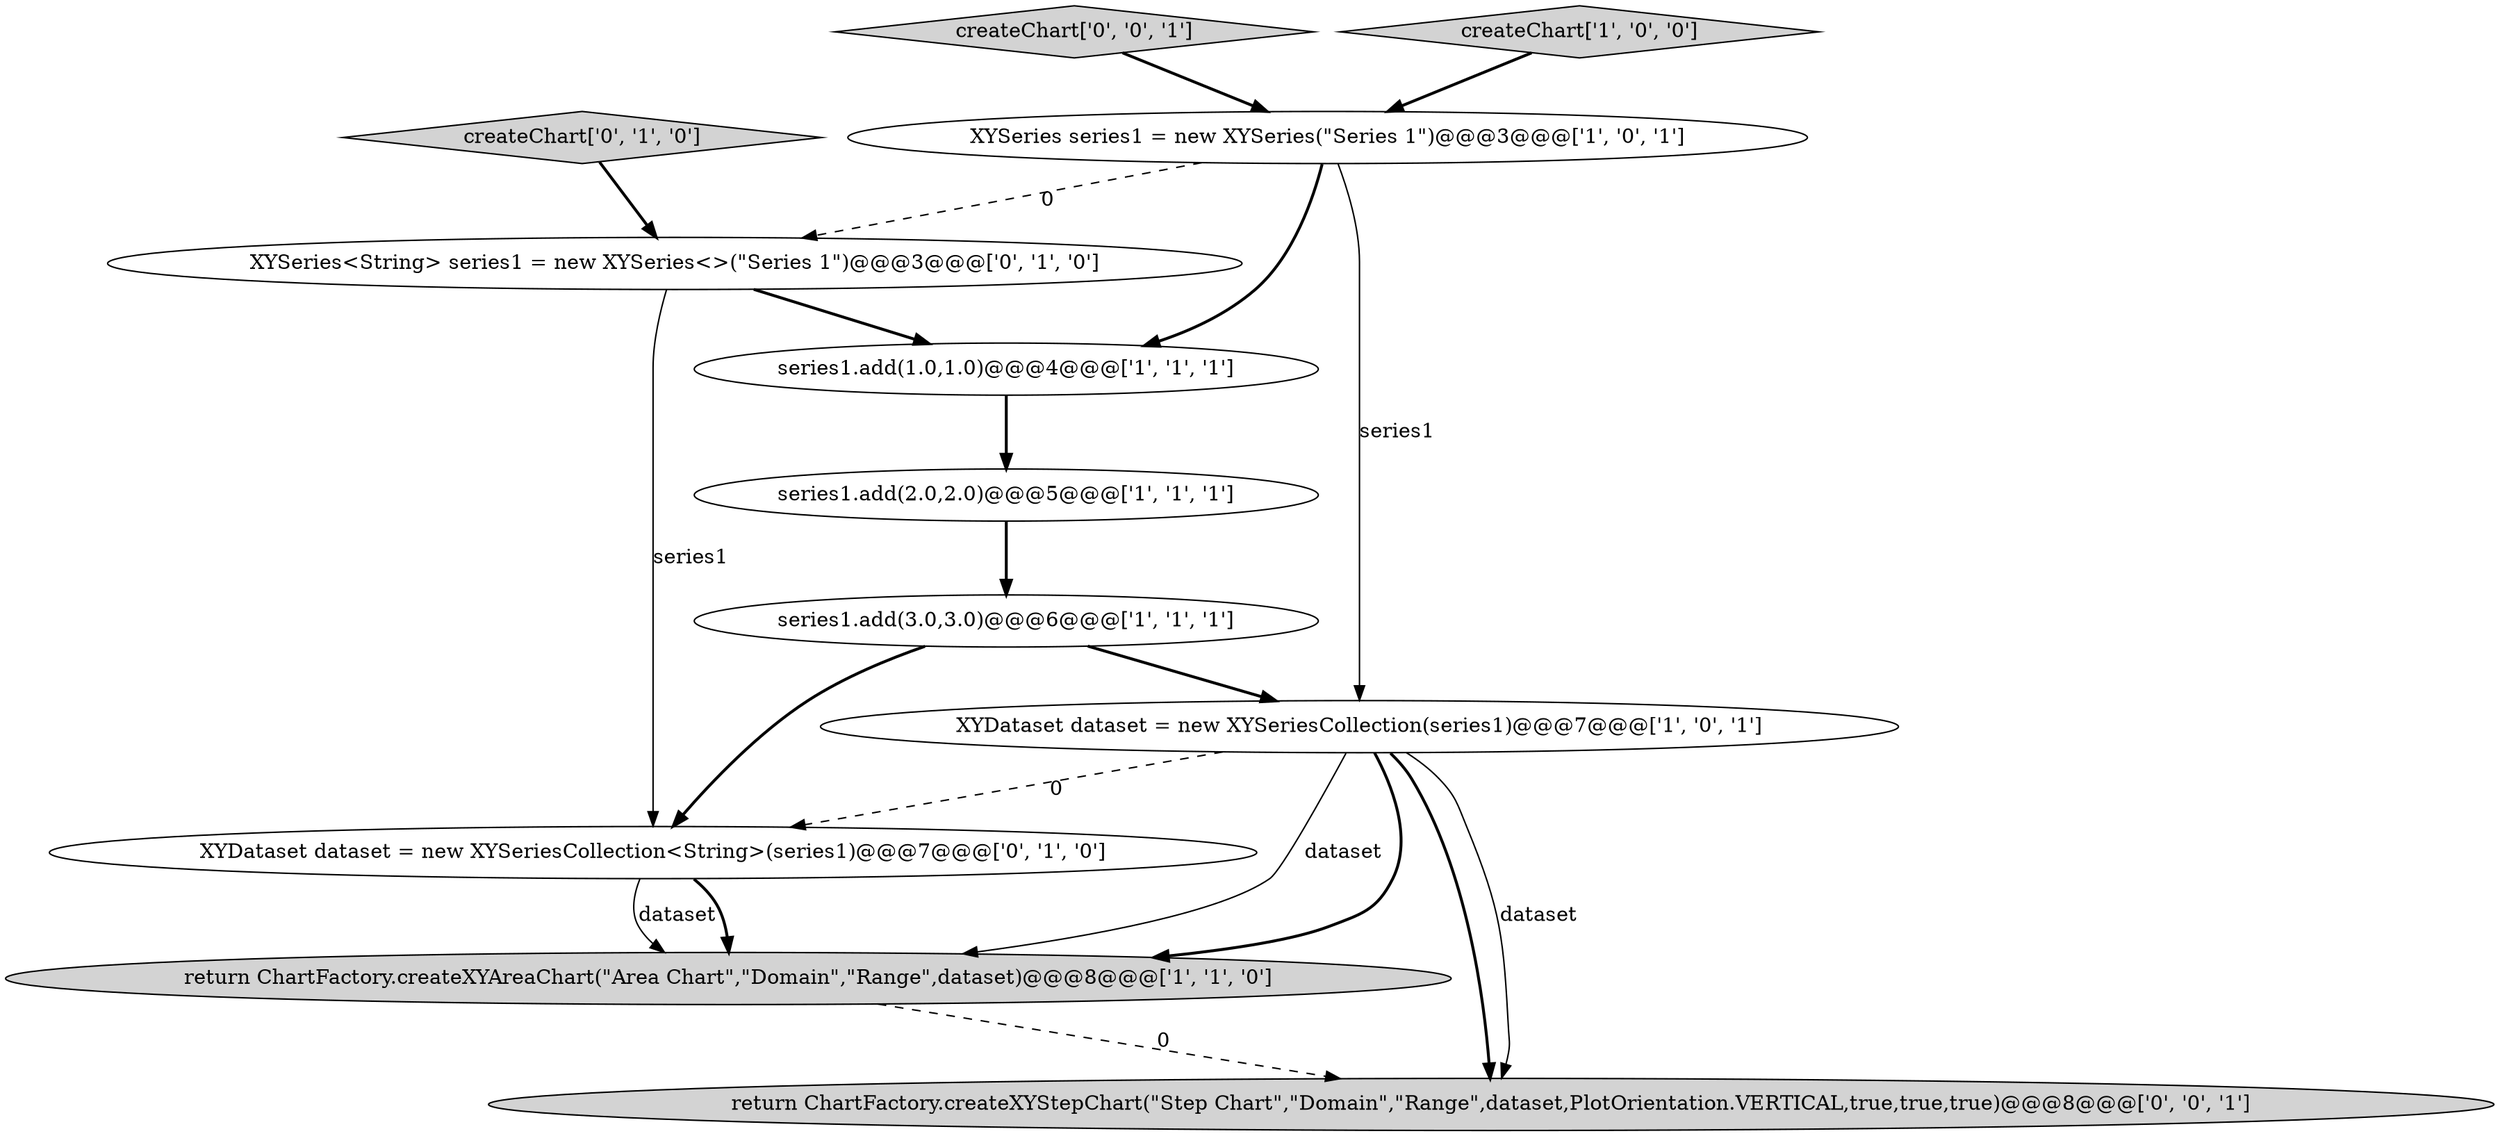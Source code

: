 digraph {
0 [style = filled, label = "return ChartFactory.createXYAreaChart(\"Area Chart\",\"Domain\",\"Range\",dataset)@@@8@@@['1', '1', '0']", fillcolor = lightgray, shape = ellipse image = "AAA0AAABBB1BBB"];
6 [style = filled, label = "series1.add(2.0,2.0)@@@5@@@['1', '1', '1']", fillcolor = white, shape = ellipse image = "AAA0AAABBB1BBB"];
9 [style = filled, label = "createChart['0', '1', '0']", fillcolor = lightgray, shape = diamond image = "AAA0AAABBB2BBB"];
5 [style = filled, label = "series1.add(1.0,1.0)@@@4@@@['1', '1', '1']", fillcolor = white, shape = ellipse image = "AAA0AAABBB1BBB"];
2 [style = filled, label = "XYSeries series1 = new XYSeries(\"Series 1\")@@@3@@@['1', '0', '1']", fillcolor = white, shape = ellipse image = "AAA0AAABBB1BBB"];
11 [style = filled, label = "createChart['0', '0', '1']", fillcolor = lightgray, shape = diamond image = "AAA0AAABBB3BBB"];
7 [style = filled, label = "XYDataset dataset = new XYSeriesCollection<String>(series1)@@@7@@@['0', '1', '0']", fillcolor = white, shape = ellipse image = "AAA1AAABBB2BBB"];
3 [style = filled, label = "series1.add(3.0,3.0)@@@6@@@['1', '1', '1']", fillcolor = white, shape = ellipse image = "AAA0AAABBB1BBB"];
1 [style = filled, label = "createChart['1', '0', '0']", fillcolor = lightgray, shape = diamond image = "AAA0AAABBB1BBB"];
8 [style = filled, label = "XYSeries<String> series1 = new XYSeries<>(\"Series 1\")@@@3@@@['0', '1', '0']", fillcolor = white, shape = ellipse image = "AAA1AAABBB2BBB"];
10 [style = filled, label = "return ChartFactory.createXYStepChart(\"Step Chart\",\"Domain\",\"Range\",dataset,PlotOrientation.VERTICAL,true,true,true)@@@8@@@['0', '0', '1']", fillcolor = lightgray, shape = ellipse image = "AAA0AAABBB3BBB"];
4 [style = filled, label = "XYDataset dataset = new XYSeriesCollection(series1)@@@7@@@['1', '0', '1']", fillcolor = white, shape = ellipse image = "AAA0AAABBB1BBB"];
4->10 [style = bold, label=""];
11->2 [style = bold, label=""];
2->8 [style = dashed, label="0"];
7->0 [style = solid, label="dataset"];
0->10 [style = dashed, label="0"];
9->8 [style = bold, label=""];
8->7 [style = solid, label="series1"];
4->7 [style = dashed, label="0"];
8->5 [style = bold, label=""];
5->6 [style = bold, label=""];
3->7 [style = bold, label=""];
6->3 [style = bold, label=""];
3->4 [style = bold, label=""];
1->2 [style = bold, label=""];
7->0 [style = bold, label=""];
4->0 [style = bold, label=""];
2->4 [style = solid, label="series1"];
4->10 [style = solid, label="dataset"];
2->5 [style = bold, label=""];
4->0 [style = solid, label="dataset"];
}
